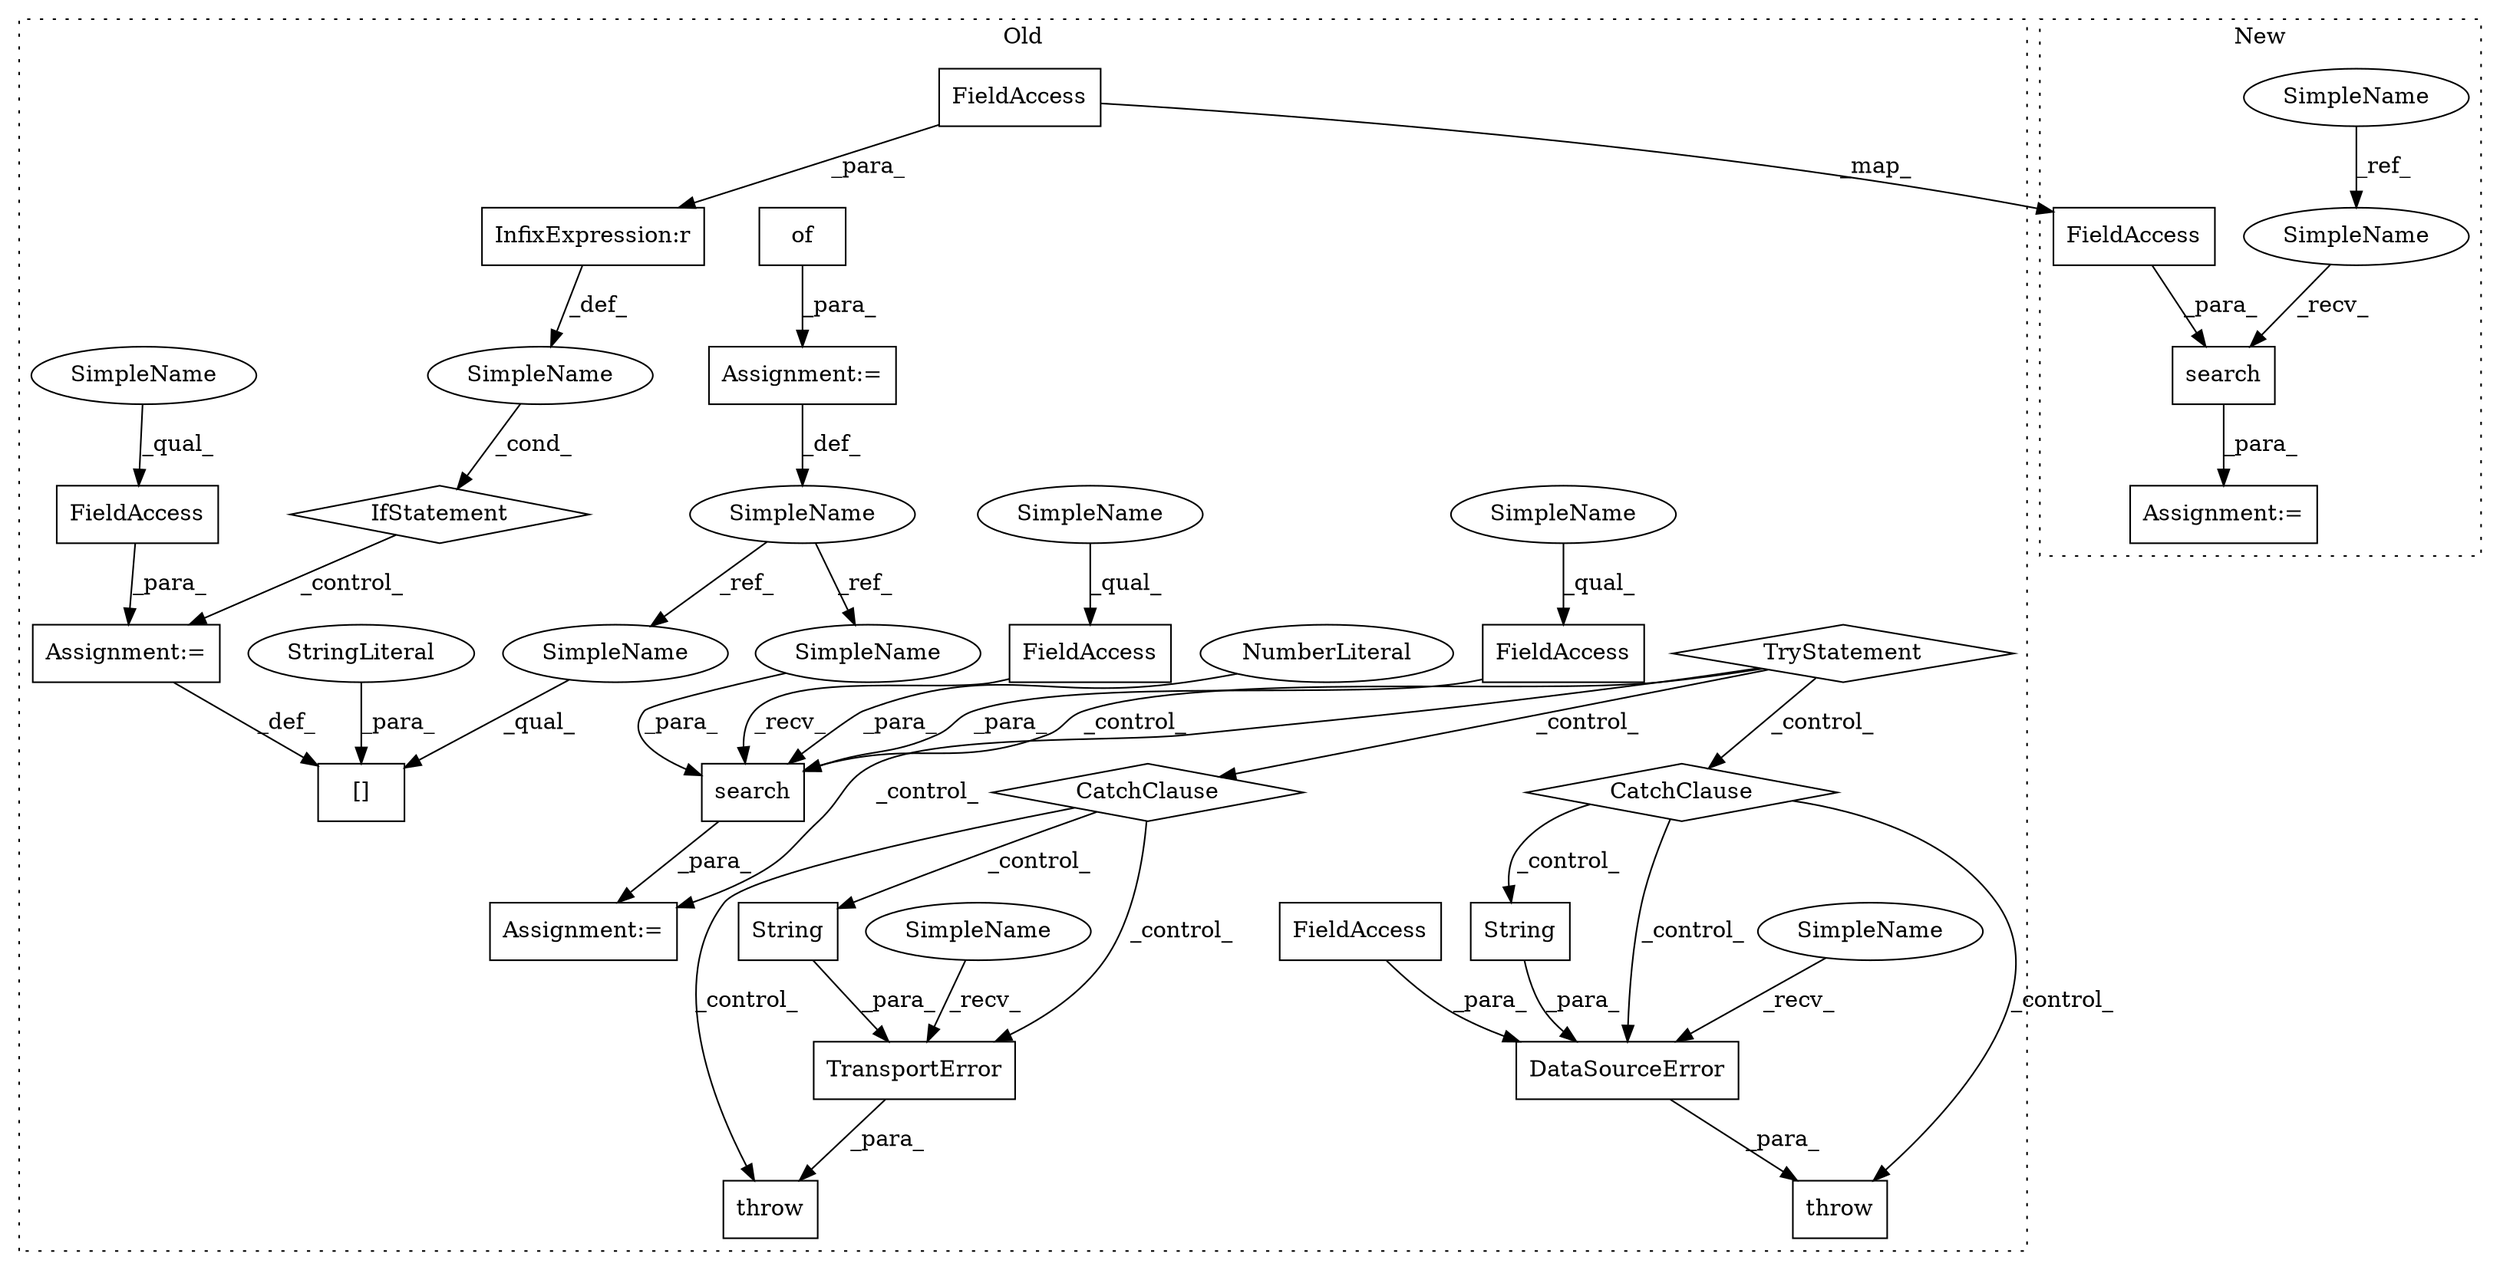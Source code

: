 digraph G {
subgraph cluster0 {
1 [label="CatchClause" a="12" s="15063,15106" l="11,2" shape="diamond"];
3 [label="TryStatement" a="54" s="14880" l="4" shape="diamond"];
4 [label="Assignment:=" a="7" s="14898" l="1" shape="box"];
6 [label="TransportError" a="32" s="15028,15054" l="15,1" shape="box"];
7 [label="DataSourceError" a="32" s="15129,15166" l="16,1" shape="box"];
8 [label="search" a="32" s="14907,14941" l="7,1" shape="box"];
9 [label="NumberLiteral" a="34" s="14925" l="1" shape="ellipse"];
10 [label="throw" a="53" s="15116" l="6" shape="box"];
11 [label="FieldAccess" a="22" s="14899" l="7" shape="box"];
13 [label="FieldAccess" a="22" s="14914" l="10" shape="box"];
14 [label="throw" a="53" s="15015" l="6" shape="box"];
15 [label="SimpleName" a="42" s="14646" l="9" shape="ellipse"];
16 [label="[]" a="2" s="14705,14724" l="10,1" shape="box"];
17 [label="FieldAccess" a="22" s="15145" l="9" shape="box"];
18 [label="of" a="32" s="14660" l="4" shape="box"];
19 [label="String" a="32" s="15043,15053" l="7,1" shape="box"];
20 [label="CatchClause" a="12" s="14951,15005" l="11,2" shape="diamond"];
21 [label="String" a="32" s="15155,15165" l="7,1" shape="box"];
22 [label="Assignment:=" a="7" s="14725" l="1" shape="box"];
23 [label="InfixExpression:r" a="27" s="14687" l="4" shape="box"];
24 [label="FieldAccess" a="22" s="14726" l="13" shape="box"];
25 [label="SimpleName" a="42" s="" l="" shape="ellipse"];
26 [label="IfStatement" a="25" s="14670,14695" l="4,2" shape="diamond"];
27 [label="FieldAccess" a="22" s="14674" l="13" shape="box"];
29 [label="Assignment:=" a="7" s="14655" l="1" shape="box"];
30 [label="StringLiteral" a="45" s="14715" l="9" shape="ellipse"];
31 [label="SimpleName" a="42" s="15021" l="6" shape="ellipse"];
32 [label="SimpleName" a="42" s="15122" l="6" shape="ellipse"];
34 [label="SimpleName" a="42" s="14899" l="4" shape="ellipse"];
35 [label="SimpleName" a="42" s="14914" l="4" shape="ellipse"];
36 [label="SimpleName" a="42" s="14726" l="5" shape="ellipse"];
37 [label="SimpleName" a="42" s="14705" l="9" shape="ellipse"];
38 [label="SimpleName" a="42" s="14932" l="9" shape="ellipse"];
label = "Old";
style="dotted";
}
subgraph cluster1 {
2 [label="search" a="32" s="14448,14473" l="7,1" shape="box"];
5 [label="Assignment:=" a="7" s="14442" l="1" shape="box"];
12 [label="SimpleName" a="42" s="13989" l="4" shape="ellipse"];
28 [label="FieldAccess" a="22" s="14460" l="13" shape="box"];
33 [label="SimpleName" a="42" s="14443" l="4" shape="ellipse"];
label = "New";
style="dotted";
}
1 -> 7 [label="_control_"];
1 -> 10 [label="_control_"];
1 -> 21 [label="_control_"];
2 -> 5 [label="_para_"];
3 -> 8 [label="_control_"];
3 -> 20 [label="_control_"];
3 -> 1 [label="_control_"];
3 -> 4 [label="_control_"];
6 -> 14 [label="_para_"];
7 -> 10 [label="_para_"];
8 -> 4 [label="_para_"];
9 -> 8 [label="_para_"];
11 -> 8 [label="_recv_"];
12 -> 33 [label="_ref_"];
13 -> 8 [label="_para_"];
15 -> 38 [label="_ref_"];
15 -> 37 [label="_ref_"];
17 -> 7 [label="_para_"];
18 -> 29 [label="_para_"];
19 -> 6 [label="_para_"];
20 -> 6 [label="_control_"];
20 -> 19 [label="_control_"];
20 -> 14 [label="_control_"];
21 -> 7 [label="_para_"];
22 -> 16 [label="_def_"];
23 -> 25 [label="_def_"];
24 -> 22 [label="_para_"];
25 -> 26 [label="_cond_"];
26 -> 22 [label="_control_"];
27 -> 28 [label="_map_"];
27 -> 23 [label="_para_"];
28 -> 2 [label="_para_"];
29 -> 15 [label="_def_"];
30 -> 16 [label="_para_"];
31 -> 6 [label="_recv_"];
32 -> 7 [label="_recv_"];
33 -> 2 [label="_recv_"];
34 -> 11 [label="_qual_"];
35 -> 13 [label="_qual_"];
36 -> 24 [label="_qual_"];
37 -> 16 [label="_qual_"];
38 -> 8 [label="_para_"];
}